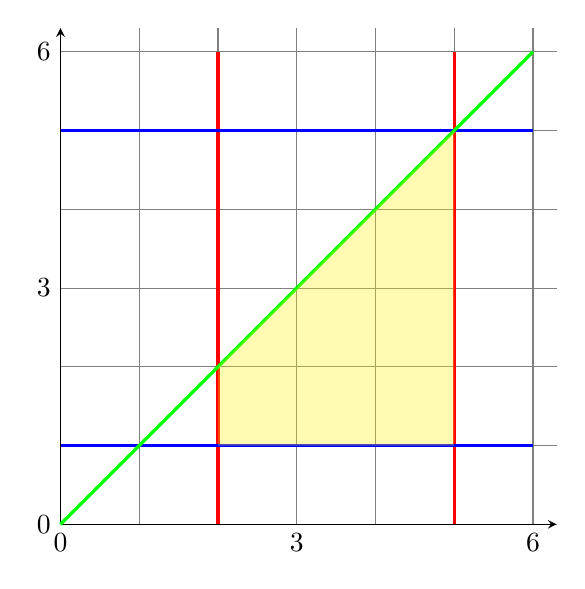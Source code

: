 \begin{tikzpicture}[
arrow/.style={draw,->,>=stealth},
]

%grid
\draw[black!50] (0,0) grid (6.3,6.3);
\draw[arrow] (0,0) -- (6.3,0);
\path (0,0) -- (6,0) node[pos=0,below] {0} node[pos=.5,below] {3} node[pos=1,below] {6};
\draw[arrow] (0,0) -- (0,6.3);
\path (0,0) -- (0,6) node[pos=0,left] {0} node[pos=.5,left] {3} node[pos=1,left] {6};



%red
\draw[red,very thick]
(2,0) edge (2,6)
(5,0) edge (5,6)
;
%blue
\draw[blue,very thick]
(0,1) edge (6,1)
(0,5) edge (6,5)
;
%green
\draw[green,very thick]
(0,0) edge (6,6)
;

%area
\path[fill=yellow,opacity=.3]
(2,1) -- (5,1)
	-- (5,5)
	-- (2,2)
	-- cycle
;
\end{tikzpicture}